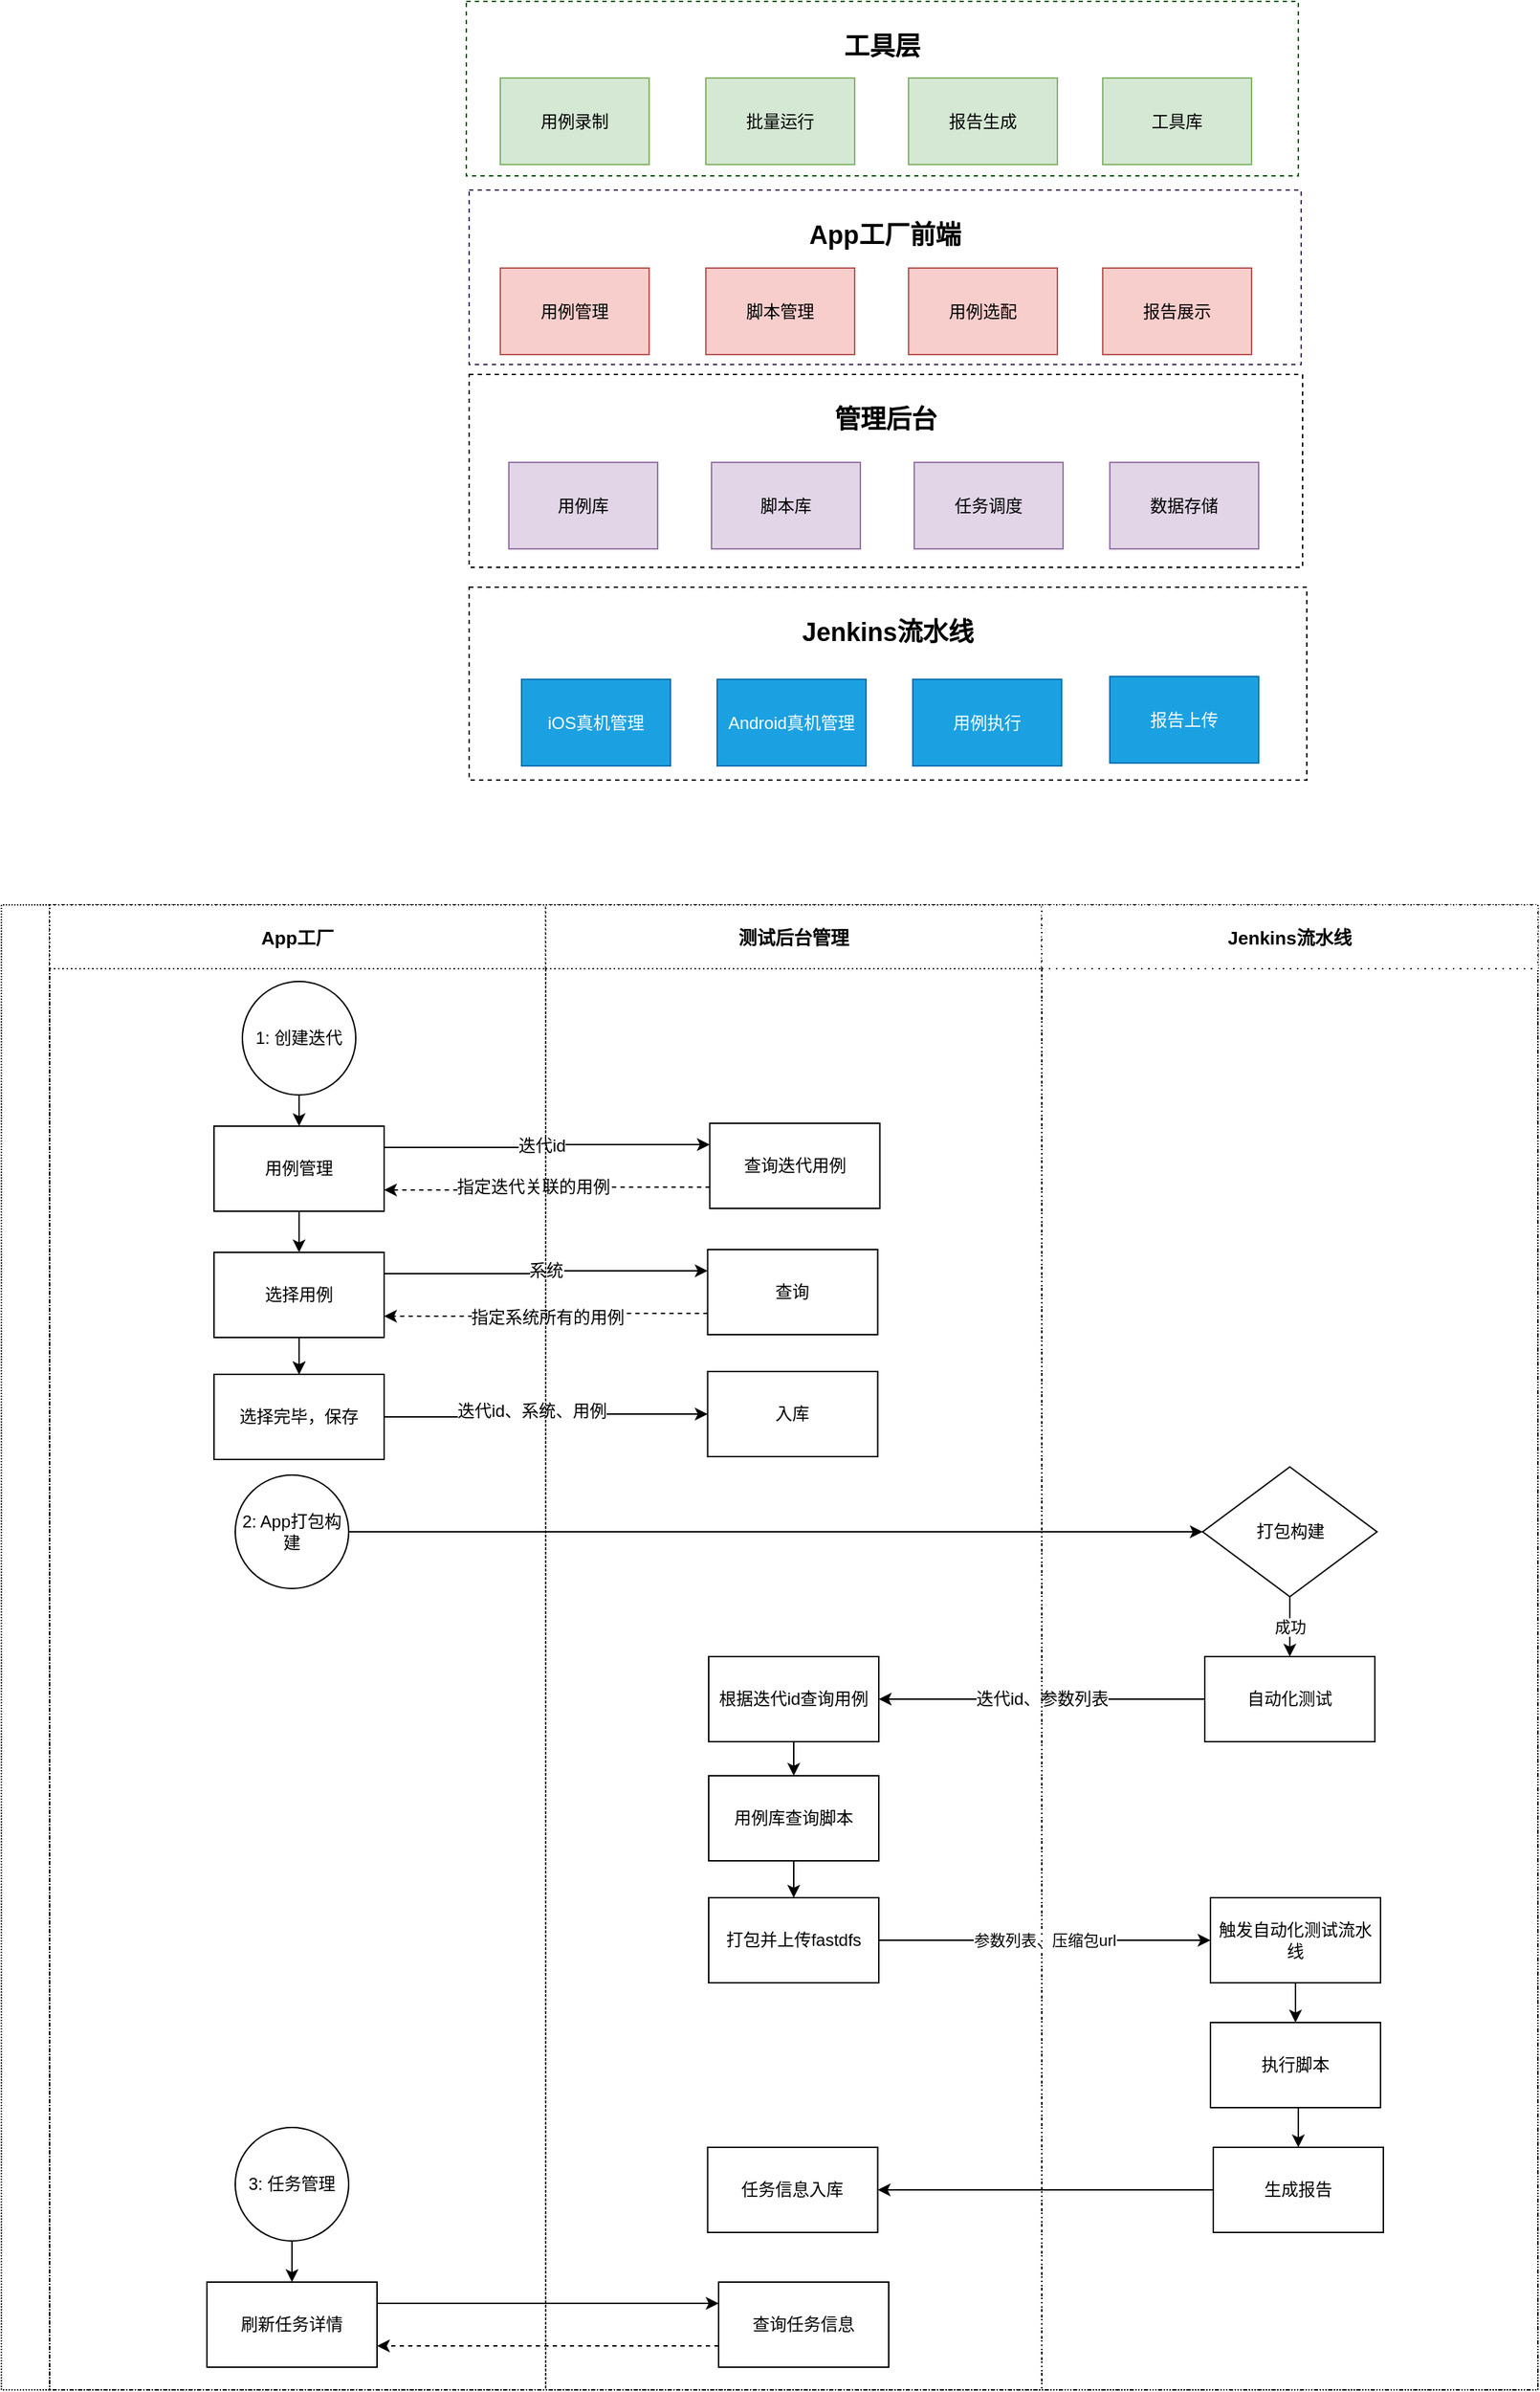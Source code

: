 <mxfile version="23.0.2" type="github">
  <diagram name="第 1 页" id="Z9R9oAjIF5_AClmNVOrM">
    <mxGraphModel dx="2074" dy="1059" grid="0" gridSize="10" guides="1" tooltips="1" connect="1" arrows="1" fold="1" page="1" pageScale="1" pageWidth="1654" pageHeight="2336" math="0" shadow="0">
      <root>
        <mxCell id="0" />
        <mxCell id="1" parent="0" />
        <mxCell id="Ql8w_hba-kZtEm8n0P-S-1" value="&lt;h2&gt;&lt;font color=&quot;#000000&quot;&gt;工具层&lt;/font&gt;&lt;/h2&gt;" style="rounded=0;whiteSpace=wrap;html=1;verticalAlign=top;fillColor=#FFFFFF;fontColor=#ffffff;strokeColor=#005700;dashed=1;" parent="1" vertex="1">
          <mxGeometry x="374" y="81" width="587" height="123" as="geometry" />
        </mxCell>
        <mxCell id="Ql8w_hba-kZtEm8n0P-S-6" value="&lt;h2 style=&quot;text-align: justify;&quot;&gt;&lt;font style=&quot;font-size: 18px;&quot;&gt;管理后台&lt;/font&gt;&lt;/h2&gt;" style="rounded=0;whiteSpace=wrap;html=1;horizontal=1;verticalAlign=top;dashed=1;" parent="1" vertex="1">
          <mxGeometry x="376" y="344" width="588" height="136" as="geometry" />
        </mxCell>
        <mxCell id="Ql8w_hba-kZtEm8n0P-S-7" value="用例库" style="rounded=0;whiteSpace=wrap;html=1;fillColor=#e1d5e7;strokeColor=#9673a6;" parent="1" vertex="1">
          <mxGeometry x="404" y="406" width="105" height="61" as="geometry" />
        </mxCell>
        <mxCell id="Ql8w_hba-kZtEm8n0P-S-8" value="脚本库" style="rounded=0;whiteSpace=wrap;html=1;fillColor=#e1d5e7;strokeColor=#9673a6;" parent="1" vertex="1">
          <mxGeometry x="547" y="406" width="105" height="61" as="geometry" />
        </mxCell>
        <mxCell id="Ql8w_hba-kZtEm8n0P-S-9" value="任务调度" style="rounded=0;whiteSpace=wrap;html=1;fillColor=#e1d5e7;strokeColor=#9673a6;" parent="1" vertex="1">
          <mxGeometry x="690" y="406" width="105" height="61" as="geometry" />
        </mxCell>
        <mxCell id="Ql8w_hba-kZtEm8n0P-S-10" value="数据存储" style="rounded=0;whiteSpace=wrap;html=1;fillColor=#e1d5e7;strokeColor=#9673a6;" parent="1" vertex="1">
          <mxGeometry x="828" y="406" width="105" height="61" as="geometry" />
        </mxCell>
        <mxCell id="Ql8w_hba-kZtEm8n0P-S-12" value="用例录制" style="rounded=0;whiteSpace=wrap;html=1;fillColor=#d5e8d4;strokeColor=#82b366;" parent="1" vertex="1">
          <mxGeometry x="398" y="135" width="105" height="61" as="geometry" />
        </mxCell>
        <mxCell id="Ql8w_hba-kZtEm8n0P-S-13" value="批量运行" style="rounded=0;whiteSpace=wrap;html=1;fillColor=#d5e8d4;strokeColor=#82b366;" parent="1" vertex="1">
          <mxGeometry x="543" y="135" width="105" height="61" as="geometry" />
        </mxCell>
        <mxCell id="Ql8w_hba-kZtEm8n0P-S-14" value="报告生成" style="rounded=0;whiteSpace=wrap;html=1;fillColor=#d5e8d4;strokeColor=#82b366;" parent="1" vertex="1">
          <mxGeometry x="686" y="135" width="105" height="61" as="geometry" />
        </mxCell>
        <mxCell id="Ql8w_hba-kZtEm8n0P-S-15" value="&lt;h2 style=&quot;text-align: justify;&quot;&gt;Jenkins流水线&lt;/h2&gt;" style="rounded=0;whiteSpace=wrap;html=1;horizontal=1;verticalAlign=top;dashed=1;" parent="1" vertex="1">
          <mxGeometry x="376" y="494" width="591" height="136" as="geometry" />
        </mxCell>
        <mxCell id="Ql8w_hba-kZtEm8n0P-S-16" value="工具库" style="rounded=0;whiteSpace=wrap;html=1;fillColor=#d5e8d4;strokeColor=#82b366;" parent="1" vertex="1">
          <mxGeometry x="823" y="135" width="105" height="61" as="geometry" />
        </mxCell>
        <mxCell id="Ql8w_hba-kZtEm8n0P-S-17" value="iOS真机管理" style="rounded=0;whiteSpace=wrap;html=1;fillColor=#1ba1e2;fontColor=#ffffff;strokeColor=#006EAF;" parent="1" vertex="1">
          <mxGeometry x="413" y="559" width="105" height="61" as="geometry" />
        </mxCell>
        <mxCell id="Ql8w_hba-kZtEm8n0P-S-18" value="Android真机管理" style="rounded=0;whiteSpace=wrap;html=1;fillColor=#1ba1e2;fontColor=#ffffff;strokeColor=#006EAF;" parent="1" vertex="1">
          <mxGeometry x="551" y="559" width="105" height="61" as="geometry" />
        </mxCell>
        <mxCell id="Ql8w_hba-kZtEm8n0P-S-19" value="用例执行" style="rounded=0;whiteSpace=wrap;html=1;fillColor=#1ba1e2;fontColor=#ffffff;strokeColor=#006EAF;" parent="1" vertex="1">
          <mxGeometry x="689" y="559" width="105" height="61" as="geometry" />
        </mxCell>
        <mxCell id="Ql8w_hba-kZtEm8n0P-S-20" value="报告上传" style="rounded=0;whiteSpace=wrap;html=1;fillColor=#1ba1e2;fontColor=#ffffff;strokeColor=#006EAF;" parent="1" vertex="1">
          <mxGeometry x="828" y="557" width="105" height="61" as="geometry" />
        </mxCell>
        <mxCell id="Ql8w_hba-kZtEm8n0P-S-21" value="&lt;h2&gt;&lt;font color=&quot;#000000&quot;&gt;App工厂前端&lt;/font&gt;&lt;/h2&gt;" style="rounded=0;whiteSpace=wrap;html=1;verticalAlign=top;fillColor=#FFFFFF;fontColor=#ffffff;strokeColor=#432D57;dashed=1;" parent="1" vertex="1">
          <mxGeometry x="376" y="214" width="587" height="123" as="geometry" />
        </mxCell>
        <mxCell id="Ql8w_hba-kZtEm8n0P-S-22" value="用例管理" style="rounded=0;whiteSpace=wrap;html=1;fillColor=#f8cecc;strokeColor=#b85450;" parent="1" vertex="1">
          <mxGeometry x="398" y="269" width="105" height="61" as="geometry" />
        </mxCell>
        <mxCell id="Ql8w_hba-kZtEm8n0P-S-23" value="脚本管理" style="rounded=0;whiteSpace=wrap;html=1;fillColor=#f8cecc;strokeColor=#b85450;" parent="1" vertex="1">
          <mxGeometry x="543" y="269" width="105" height="61" as="geometry" />
        </mxCell>
        <mxCell id="Ql8w_hba-kZtEm8n0P-S-24" value="用例选配" style="rounded=0;whiteSpace=wrap;html=1;fillColor=#f8cecc;strokeColor=#b85450;" parent="1" vertex="1">
          <mxGeometry x="686" y="269" width="105" height="61" as="geometry" />
        </mxCell>
        <mxCell id="Ql8w_hba-kZtEm8n0P-S-25" value="报告展示" style="rounded=0;whiteSpace=wrap;html=1;fillColor=#f8cecc;strokeColor=#b85450;" parent="1" vertex="1">
          <mxGeometry x="823" y="269" width="105" height="61" as="geometry" />
        </mxCell>
        <mxCell id="MACppS36DOt1F6WbDYp6-1" value="" style="swimlane;childLayout=stackLayout;resizeParent=1;resizeParentMax=0;startSize=34;horizontal=0;horizontalStack=1;fontSize=15;dashed=1;dashPattern=1 1;" vertex="1" parent="1">
          <mxGeometry x="46" y="718" width="1084" height="1047" as="geometry">
            <mxRectangle x="52" y="717" width="32" height="55" as="alternateBounds" />
          </mxGeometry>
        </mxCell>
        <mxCell id="MACppS36DOt1F6WbDYp6-12" style="edgeStyle=orthogonalEdgeStyle;rounded=0;orthogonalLoop=1;jettySize=auto;html=1;exitX=1;exitY=0.25;exitDx=0;exitDy=0;entryX=0;entryY=0.25;entryDx=0;entryDy=0;" edge="1" parent="MACppS36DOt1F6WbDYp6-1" source="MACppS36DOt1F6WbDYp6-8" target="MACppS36DOt1F6WbDYp6-11">
          <mxGeometry relative="1" as="geometry">
            <mxPoint x="521" y="208" as="targetPoint" />
          </mxGeometry>
        </mxCell>
        <mxCell id="MACppS36DOt1F6WbDYp6-13" value="迭代id" style="edgeLabel;html=1;align=center;verticalAlign=middle;resizable=0;points=[];fontSize=12;" vertex="1" connectable="0" parent="MACppS36DOt1F6WbDYp6-12">
          <mxGeometry x="-0.17" y="3" relative="1" as="geometry">
            <mxPoint x="15" y="2" as="offset" />
          </mxGeometry>
        </mxCell>
        <mxCell id="MACppS36DOt1F6WbDYp6-23" style="edgeStyle=orthogonalEdgeStyle;rounded=0;orthogonalLoop=1;jettySize=auto;html=1;exitX=0;exitY=0.75;exitDx=0;exitDy=0;entryX=1;entryY=0.75;entryDx=0;entryDy=0;dashed=1;" edge="1" parent="MACppS36DOt1F6WbDYp6-1" source="MACppS36DOt1F6WbDYp6-11" target="MACppS36DOt1F6WbDYp6-8">
          <mxGeometry relative="1" as="geometry" />
        </mxCell>
        <mxCell id="MACppS36DOt1F6WbDYp6-25" value="指定迭代关联的用例" style="edgeLabel;html=1;align=center;verticalAlign=middle;resizable=0;points=[];fontSize=12;" vertex="1" connectable="0" parent="MACppS36DOt1F6WbDYp6-23">
          <mxGeometry x="-0.1" y="-2" relative="1" as="geometry">
            <mxPoint x="-21" y="2" as="offset" />
          </mxGeometry>
        </mxCell>
        <mxCell id="MACppS36DOt1F6WbDYp6-31" style="edgeStyle=orthogonalEdgeStyle;rounded=0;orthogonalLoop=1;jettySize=auto;html=1;exitX=1;exitY=0.25;exitDx=0;exitDy=0;entryX=0;entryY=0.25;entryDx=0;entryDy=0;" edge="1" parent="MACppS36DOt1F6WbDYp6-1" source="MACppS36DOt1F6WbDYp6-27" target="MACppS36DOt1F6WbDYp6-30">
          <mxGeometry relative="1" as="geometry" />
        </mxCell>
        <mxCell id="MACppS36DOt1F6WbDYp6-33" value="系统" style="edgeLabel;html=1;align=center;verticalAlign=middle;resizable=0;points=[];fontSize=12;" vertex="1" connectable="0" parent="MACppS36DOt1F6WbDYp6-31">
          <mxGeometry x="-0.037" y="1" relative="1" as="geometry">
            <mxPoint x="3" y="-1" as="offset" />
          </mxGeometry>
        </mxCell>
        <mxCell id="MACppS36DOt1F6WbDYp6-34" style="edgeStyle=orthogonalEdgeStyle;rounded=0;orthogonalLoop=1;jettySize=auto;html=1;exitX=0;exitY=0.75;exitDx=0;exitDy=0;entryX=1;entryY=0.75;entryDx=0;entryDy=0;dashed=1;" edge="1" parent="MACppS36DOt1F6WbDYp6-1" source="MACppS36DOt1F6WbDYp6-30" target="MACppS36DOt1F6WbDYp6-27">
          <mxGeometry relative="1" as="geometry" />
        </mxCell>
        <mxCell id="MACppS36DOt1F6WbDYp6-35" value="指定系统所有的用例" style="edgeLabel;html=1;align=center;verticalAlign=middle;resizable=0;points=[];fontSize=12;" vertex="1" connectable="0" parent="MACppS36DOt1F6WbDYp6-34">
          <mxGeometry x="0.044" y="-1" relative="1" as="geometry">
            <mxPoint x="4" y="2" as="offset" />
          </mxGeometry>
        </mxCell>
        <mxCell id="MACppS36DOt1F6WbDYp6-39" style="edgeStyle=orthogonalEdgeStyle;rounded=0;orthogonalLoop=1;jettySize=auto;html=1;exitX=1;exitY=0.5;exitDx=0;exitDy=0;entryX=0;entryY=0.5;entryDx=0;entryDy=0;" edge="1" parent="MACppS36DOt1F6WbDYp6-1" source="MACppS36DOt1F6WbDYp6-36" target="MACppS36DOt1F6WbDYp6-38">
          <mxGeometry relative="1" as="geometry" />
        </mxCell>
        <mxCell id="MACppS36DOt1F6WbDYp6-40" value="迭代id、系统、用例" style="edgeLabel;html=1;align=center;verticalAlign=middle;resizable=0;points=[];fontSize=12;" vertex="1" connectable="0" parent="MACppS36DOt1F6WbDYp6-39">
          <mxGeometry x="0.078" y="4" relative="1" as="geometry">
            <mxPoint x="-18" y="2" as="offset" />
          </mxGeometry>
        </mxCell>
        <mxCell id="MACppS36DOt1F6WbDYp6-53" style="edgeStyle=orthogonalEdgeStyle;rounded=0;orthogonalLoop=1;jettySize=auto;html=1;exitX=1;exitY=0.5;exitDx=0;exitDy=0;entryX=0;entryY=0.5;entryDx=0;entryDy=0;" edge="1" parent="MACppS36DOt1F6WbDYp6-1" source="MACppS36DOt1F6WbDYp6-42" target="MACppS36DOt1F6WbDYp6-54">
          <mxGeometry relative="1" as="geometry">
            <mxPoint x="958" y="460" as="targetPoint" />
          </mxGeometry>
        </mxCell>
        <mxCell id="MACppS36DOt1F6WbDYp6-63" style="edgeStyle=orthogonalEdgeStyle;rounded=0;orthogonalLoop=1;jettySize=auto;html=1;exitX=0;exitY=0.5;exitDx=0;exitDy=0;entryX=1;entryY=0.5;entryDx=0;entryDy=0;" edge="1" parent="MACppS36DOt1F6WbDYp6-1" source="MACppS36DOt1F6WbDYp6-60" target="MACppS36DOt1F6WbDYp6-62">
          <mxGeometry relative="1" as="geometry" />
        </mxCell>
        <mxCell id="MACppS36DOt1F6WbDYp6-65" value="迭代id、参数列表" style="edgeLabel;html=1;align=center;verticalAlign=middle;resizable=0;points=[];fontSize=12;" vertex="1" connectable="0" parent="MACppS36DOt1F6WbDYp6-63">
          <mxGeometry x="-0.045" relative="1" as="geometry">
            <mxPoint x="-5" as="offset" />
          </mxGeometry>
        </mxCell>
        <mxCell id="MACppS36DOt1F6WbDYp6-6" value="App工厂" style="swimlane;startSize=45;fontSize=13;dashed=1;dashPattern=1 2;" vertex="1" parent="MACppS36DOt1F6WbDYp6-1">
          <mxGeometry x="34" width="350" height="1047" as="geometry" />
        </mxCell>
        <mxCell id="MACppS36DOt1F6WbDYp6-9" style="edgeStyle=orthogonalEdgeStyle;rounded=0;orthogonalLoop=1;jettySize=auto;html=1;exitX=0.5;exitY=1;exitDx=0;exitDy=0;entryX=0.5;entryY=0;entryDx=0;entryDy=0;" edge="1" parent="MACppS36DOt1F6WbDYp6-6" source="MACppS36DOt1F6WbDYp6-7" target="MACppS36DOt1F6WbDYp6-8">
          <mxGeometry relative="1" as="geometry" />
        </mxCell>
        <mxCell id="MACppS36DOt1F6WbDYp6-7" value="1: 创建迭代" style="ellipse;whiteSpace=wrap;html=1;" vertex="1" parent="MACppS36DOt1F6WbDYp6-6">
          <mxGeometry x="136" y="54" width="80" height="80" as="geometry" />
        </mxCell>
        <mxCell id="MACppS36DOt1F6WbDYp6-28" style="edgeStyle=orthogonalEdgeStyle;rounded=0;orthogonalLoop=1;jettySize=auto;html=1;exitX=0.5;exitY=1;exitDx=0;exitDy=0;entryX=0.5;entryY=0;entryDx=0;entryDy=0;" edge="1" parent="MACppS36DOt1F6WbDYp6-6" source="MACppS36DOt1F6WbDYp6-8" target="MACppS36DOt1F6WbDYp6-27">
          <mxGeometry relative="1" as="geometry" />
        </mxCell>
        <mxCell id="MACppS36DOt1F6WbDYp6-8" value="用例管理" style="whiteSpace=wrap;html=1;" vertex="1" parent="MACppS36DOt1F6WbDYp6-6">
          <mxGeometry x="116" y="156" width="120" height="60" as="geometry" />
        </mxCell>
        <mxCell id="MACppS36DOt1F6WbDYp6-37" style="edgeStyle=orthogonalEdgeStyle;rounded=0;orthogonalLoop=1;jettySize=auto;html=1;exitX=0.5;exitY=1;exitDx=0;exitDy=0;entryX=0.5;entryY=0;entryDx=0;entryDy=0;" edge="1" parent="MACppS36DOt1F6WbDYp6-6" source="MACppS36DOt1F6WbDYp6-27" target="MACppS36DOt1F6WbDYp6-36">
          <mxGeometry relative="1" as="geometry" />
        </mxCell>
        <mxCell id="MACppS36DOt1F6WbDYp6-41" value="" style="edgeStyle=orthogonalEdgeStyle;rounded=0;orthogonalLoop=1;jettySize=auto;html=1;" edge="1" parent="MACppS36DOt1F6WbDYp6-6" source="MACppS36DOt1F6WbDYp6-27" target="MACppS36DOt1F6WbDYp6-36">
          <mxGeometry relative="1" as="geometry" />
        </mxCell>
        <mxCell id="MACppS36DOt1F6WbDYp6-27" value="选择用例" style="whiteSpace=wrap;html=1;" vertex="1" parent="MACppS36DOt1F6WbDYp6-6">
          <mxGeometry x="116" y="245" width="120" height="60" as="geometry" />
        </mxCell>
        <mxCell id="MACppS36DOt1F6WbDYp6-36" value="选择完毕，保存" style="whiteSpace=wrap;html=1;" vertex="1" parent="MACppS36DOt1F6WbDYp6-6">
          <mxGeometry x="116" y="331" width="120" height="60" as="geometry" />
        </mxCell>
        <mxCell id="MACppS36DOt1F6WbDYp6-42" value="2: App打包构建" style="ellipse;whiteSpace=wrap;html=1;" vertex="1" parent="MACppS36DOt1F6WbDYp6-6">
          <mxGeometry x="131" y="402" width="80" height="80" as="geometry" />
        </mxCell>
        <mxCell id="MACppS36DOt1F6WbDYp6-108" style="edgeStyle=orthogonalEdgeStyle;rounded=0;orthogonalLoop=1;jettySize=auto;html=1;exitX=0.5;exitY=1;exitDx=0;exitDy=0;entryX=0.5;entryY=0;entryDx=0;entryDy=0;" edge="1" parent="MACppS36DOt1F6WbDYp6-6" source="MACppS36DOt1F6WbDYp6-101" target="MACppS36DOt1F6WbDYp6-106">
          <mxGeometry relative="1" as="geometry" />
        </mxCell>
        <mxCell id="MACppS36DOt1F6WbDYp6-101" value="3: 任务管理" style="ellipse;whiteSpace=wrap;html=1;" vertex="1" parent="MACppS36DOt1F6WbDYp6-6">
          <mxGeometry x="131" y="862" width="80" height="80" as="geometry" />
        </mxCell>
        <mxCell id="MACppS36DOt1F6WbDYp6-106" value="刷新任务详情" style="whiteSpace=wrap;html=1;" vertex="1" parent="MACppS36DOt1F6WbDYp6-6">
          <mxGeometry x="111" y="971" width="120" height="60" as="geometry" />
        </mxCell>
        <mxCell id="MACppS36DOt1F6WbDYp6-3" value="测试后台管理" style="swimlane;startSize=45;fontSize=13;dashed=1;dashPattern=1 2;" vertex="1" parent="MACppS36DOt1F6WbDYp6-1">
          <mxGeometry x="384" width="350" height="1047" as="geometry" />
        </mxCell>
        <mxCell id="MACppS36DOt1F6WbDYp6-11" value="查询迭代用例" style="whiteSpace=wrap;html=1;" vertex="1" parent="MACppS36DOt1F6WbDYp6-3">
          <mxGeometry x="115.75" y="154" width="120" height="60" as="geometry" />
        </mxCell>
        <mxCell id="MACppS36DOt1F6WbDYp6-30" value="查询" style="whiteSpace=wrap;html=1;" vertex="1" parent="MACppS36DOt1F6WbDYp6-3">
          <mxGeometry x="114.25" y="243" width="120" height="60" as="geometry" />
        </mxCell>
        <mxCell id="MACppS36DOt1F6WbDYp6-38" value="入库" style="whiteSpace=wrap;html=1;" vertex="1" parent="MACppS36DOt1F6WbDYp6-3">
          <mxGeometry x="114.25" y="329" width="120" height="60" as="geometry" />
        </mxCell>
        <mxCell id="MACppS36DOt1F6WbDYp6-66" style="edgeStyle=orthogonalEdgeStyle;rounded=0;orthogonalLoop=1;jettySize=auto;html=1;exitX=0.5;exitY=1;exitDx=0;exitDy=0;entryX=0.5;entryY=0;entryDx=0;entryDy=0;" edge="1" parent="MACppS36DOt1F6WbDYp6-3" source="MACppS36DOt1F6WbDYp6-62" target="MACppS36DOt1F6WbDYp6-67">
          <mxGeometry relative="1" as="geometry">
            <mxPoint x="175" y="660" as="targetPoint" />
          </mxGeometry>
        </mxCell>
        <mxCell id="MACppS36DOt1F6WbDYp6-62" value="根据迭代id查询用例" style="whiteSpace=wrap;html=1;" vertex="1" parent="MACppS36DOt1F6WbDYp6-3">
          <mxGeometry x="115" y="530" width="120" height="60" as="geometry" />
        </mxCell>
        <mxCell id="MACppS36DOt1F6WbDYp6-88" style="edgeStyle=orthogonalEdgeStyle;rounded=0;orthogonalLoop=1;jettySize=auto;html=1;exitX=0.5;exitY=1;exitDx=0;exitDy=0;entryX=0.5;entryY=0;entryDx=0;entryDy=0;" edge="1" parent="MACppS36DOt1F6WbDYp6-3" source="MACppS36DOt1F6WbDYp6-67" target="MACppS36DOt1F6WbDYp6-92">
          <mxGeometry relative="1" as="geometry">
            <mxPoint x="175" y="758" as="targetPoint" />
          </mxGeometry>
        </mxCell>
        <mxCell id="MACppS36DOt1F6WbDYp6-67" value="用例库查询脚本" style="whiteSpace=wrap;html=1;" vertex="1" parent="MACppS36DOt1F6WbDYp6-3">
          <mxGeometry x="115" y="614" width="120" height="60" as="geometry" />
        </mxCell>
        <mxCell id="MACppS36DOt1F6WbDYp6-92" value="打包并上传fastdfs" style="whiteSpace=wrap;html=1;" vertex="1" parent="MACppS36DOt1F6WbDYp6-3">
          <mxGeometry x="115" y="700" width="120" height="60" as="geometry" />
        </mxCell>
        <mxCell id="MACppS36DOt1F6WbDYp6-99" value="任务信息入库" style="whiteSpace=wrap;html=1;" vertex="1" parent="MACppS36DOt1F6WbDYp6-3">
          <mxGeometry x="114.25" y="876" width="120" height="60" as="geometry" />
        </mxCell>
        <mxCell id="MACppS36DOt1F6WbDYp6-105" value="查询任务信息" style="whiteSpace=wrap;html=1;" vertex="1" parent="MACppS36DOt1F6WbDYp6-3">
          <mxGeometry x="122" y="971" width="120" height="60" as="geometry" />
        </mxCell>
        <mxCell id="MACppS36DOt1F6WbDYp6-100" style="edgeStyle=orthogonalEdgeStyle;rounded=0;orthogonalLoop=1;jettySize=auto;html=1;exitX=0;exitY=0.5;exitDx=0;exitDy=0;entryX=1;entryY=0.5;entryDx=0;entryDy=0;" edge="1" parent="MACppS36DOt1F6WbDYp6-1" source="MACppS36DOt1F6WbDYp6-97" target="MACppS36DOt1F6WbDYp6-99">
          <mxGeometry relative="1" as="geometry" />
        </mxCell>
        <mxCell id="MACppS36DOt1F6WbDYp6-111" style="edgeStyle=orthogonalEdgeStyle;rounded=0;orthogonalLoop=1;jettySize=auto;html=1;exitX=1;exitY=0.25;exitDx=0;exitDy=0;entryX=0;entryY=0.25;entryDx=0;entryDy=0;" edge="1" parent="MACppS36DOt1F6WbDYp6-1" source="MACppS36DOt1F6WbDYp6-106" target="MACppS36DOt1F6WbDYp6-105">
          <mxGeometry relative="1" as="geometry" />
        </mxCell>
        <mxCell id="MACppS36DOt1F6WbDYp6-112" style="edgeStyle=orthogonalEdgeStyle;rounded=0;orthogonalLoop=1;jettySize=auto;html=1;exitX=0;exitY=0.75;exitDx=0;exitDy=0;entryX=1;entryY=0.75;entryDx=0;entryDy=0;dashed=1;" edge="1" parent="MACppS36DOt1F6WbDYp6-1" source="MACppS36DOt1F6WbDYp6-105" target="MACppS36DOt1F6WbDYp6-106">
          <mxGeometry relative="1" as="geometry" />
        </mxCell>
        <mxCell id="MACppS36DOt1F6WbDYp6-113" style="edgeStyle=orthogonalEdgeStyle;rounded=0;orthogonalLoop=1;jettySize=auto;html=1;exitX=1;exitY=0.5;exitDx=0;exitDy=0;entryX=0;entryY=0.5;entryDx=0;entryDy=0;" edge="1" parent="MACppS36DOt1F6WbDYp6-1" source="MACppS36DOt1F6WbDYp6-92" target="MACppS36DOt1F6WbDYp6-89">
          <mxGeometry relative="1" as="geometry" />
        </mxCell>
        <mxCell id="MACppS36DOt1F6WbDYp6-114" value="参数列表、压缩包url" style="edgeLabel;html=1;align=center;verticalAlign=middle;resizable=0;points=[];" vertex="1" connectable="0" parent="MACppS36DOt1F6WbDYp6-113">
          <mxGeometry x="-0.051" y="3" relative="1" as="geometry">
            <mxPoint x="6" y="3" as="offset" />
          </mxGeometry>
        </mxCell>
        <mxCell id="MACppS36DOt1F6WbDYp6-4" value="Jenkins流水线" style="swimlane;startSize=45;fontSize=13;dashed=1;dashPattern=1 4;" vertex="1" parent="MACppS36DOt1F6WbDYp6-1">
          <mxGeometry x="734" width="350" height="1047" as="geometry" />
        </mxCell>
        <mxCell id="MACppS36DOt1F6WbDYp6-61" value="成功" style="edgeStyle=orthogonalEdgeStyle;rounded=0;orthogonalLoop=1;jettySize=auto;html=1;exitX=0.5;exitY=1;exitDx=0;exitDy=0;entryX=0.5;entryY=0;entryDx=0;entryDy=0;" edge="1" parent="MACppS36DOt1F6WbDYp6-4" source="MACppS36DOt1F6WbDYp6-54" target="MACppS36DOt1F6WbDYp6-60">
          <mxGeometry relative="1" as="geometry" />
        </mxCell>
        <mxCell id="MACppS36DOt1F6WbDYp6-54" value="打包构建" style="rhombus;whiteSpace=wrap;html=1;" vertex="1" parent="MACppS36DOt1F6WbDYp6-4">
          <mxGeometry x="113.5" y="396.25" width="123" height="91.5" as="geometry" />
        </mxCell>
        <mxCell id="MACppS36DOt1F6WbDYp6-60" value="自动化测试" style="whiteSpace=wrap;html=1;" vertex="1" parent="MACppS36DOt1F6WbDYp6-4">
          <mxGeometry x="115" y="530" width="120" height="60" as="geometry" />
        </mxCell>
        <mxCell id="MACppS36DOt1F6WbDYp6-96" style="edgeStyle=orthogonalEdgeStyle;rounded=0;orthogonalLoop=1;jettySize=auto;html=1;exitX=0.5;exitY=1;exitDx=0;exitDy=0;entryX=0.5;entryY=0;entryDx=0;entryDy=0;" edge="1" parent="MACppS36DOt1F6WbDYp6-4" source="MACppS36DOt1F6WbDYp6-89" target="MACppS36DOt1F6WbDYp6-95">
          <mxGeometry relative="1" as="geometry" />
        </mxCell>
        <mxCell id="MACppS36DOt1F6WbDYp6-89" value="触发自动化测试流水线" style="whiteSpace=wrap;html=1;" vertex="1" parent="MACppS36DOt1F6WbDYp6-4">
          <mxGeometry x="119" y="700" width="120" height="60" as="geometry" />
        </mxCell>
        <mxCell id="MACppS36DOt1F6WbDYp6-98" style="edgeStyle=orthogonalEdgeStyle;rounded=0;orthogonalLoop=1;jettySize=auto;html=1;exitX=0.5;exitY=1;exitDx=0;exitDy=0;entryX=0.5;entryY=0;entryDx=0;entryDy=0;" edge="1" parent="MACppS36DOt1F6WbDYp6-4" source="MACppS36DOt1F6WbDYp6-95" target="MACppS36DOt1F6WbDYp6-97">
          <mxGeometry relative="1" as="geometry" />
        </mxCell>
        <mxCell id="MACppS36DOt1F6WbDYp6-95" value="执行脚本" style="whiteSpace=wrap;html=1;" vertex="1" parent="MACppS36DOt1F6WbDYp6-4">
          <mxGeometry x="119" y="788" width="120" height="60" as="geometry" />
        </mxCell>
        <mxCell id="MACppS36DOt1F6WbDYp6-97" value="生成报告" style="whiteSpace=wrap;html=1;" vertex="1" parent="MACppS36DOt1F6WbDYp6-4">
          <mxGeometry x="121" y="876" width="120" height="60" as="geometry" />
        </mxCell>
      </root>
    </mxGraphModel>
  </diagram>
</mxfile>
